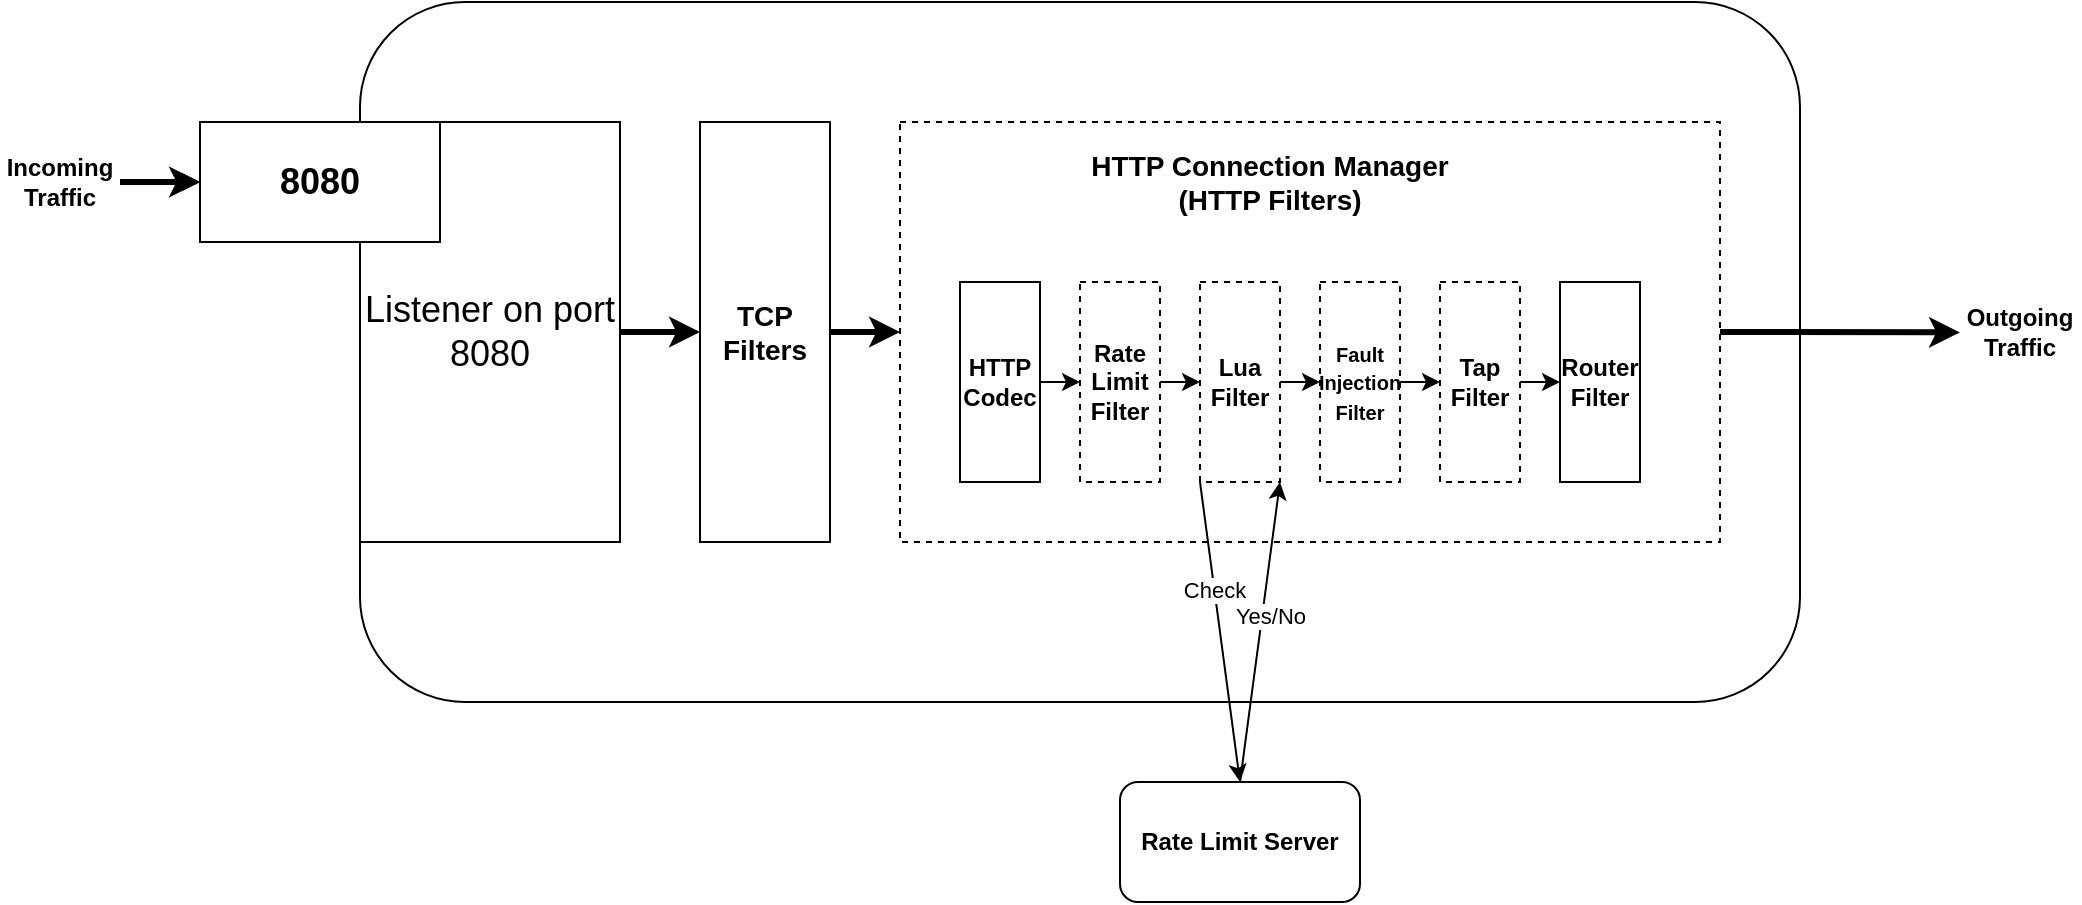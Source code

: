 <mxfile version="15.4.0" type="device"><diagram id="bQkY0UH1Z-KpwPB_kekh" name="Page-1"><mxGraphModel dx="946" dy="997" grid="1" gridSize="10" guides="1" tooltips="1" connect="1" arrows="1" fold="1" page="1" pageScale="1" pageWidth="850" pageHeight="1100" math="0" shadow="0"><root><mxCell id="0"/><mxCell id="1" parent="0"/><mxCell id="rFFmHe7Nd26SnUqFs7iP-1" value="" style="rounded=1;whiteSpace=wrap;html=1;" parent="1" vertex="1"><mxGeometry x="270" y="360" width="720" height="350" as="geometry"/></mxCell><mxCell id="rFFmHe7Nd26SnUqFs7iP-4" value="&lt;font style=&quot;font-size: 18px&quot;&gt;Listener on port 8080&lt;/font&gt;" style="rounded=0;whiteSpace=wrap;html=1;" parent="1" vertex="1"><mxGeometry x="270" y="420" width="130" height="210" as="geometry"/></mxCell><mxCell id="rFFmHe7Nd26SnUqFs7iP-32" style="edgeStyle=none;rounded=0;orthogonalLoop=1;jettySize=auto;html=1;exitX=0;exitY=0.5;exitDx=0;exitDy=0;startArrow=classic;startFill=1;endArrow=none;endFill=0;" parent="1" source="rFFmHe7Nd26SnUqFs7iP-3" edge="1"><mxGeometry relative="1" as="geometry"><mxPoint x="150" y="450" as="targetPoint"/></mxGeometry></mxCell><mxCell id="rFFmHe7Nd26SnUqFs7iP-3" value="&lt;font style=&quot;font-size: 18px&quot;&gt;&lt;b&gt;8080&lt;/b&gt;&lt;/font&gt;" style="rounded=0;whiteSpace=wrap;html=1;" parent="1" vertex="1"><mxGeometry x="190" y="420" width="120" height="60" as="geometry"/></mxCell><mxCell id="rFFmHe7Nd26SnUqFs7iP-16" value="" style="edgeStyle=orthogonalEdgeStyle;rounded=0;orthogonalLoop=1;jettySize=auto;html=1;startArrow=classic;startFill=1;endArrow=none;endFill=0;strokeWidth=3;" parent="1" source="rFFmHe7Nd26SnUqFs7iP-5" target="rFFmHe7Nd26SnUqFs7iP-4" edge="1"><mxGeometry relative="1" as="geometry"/></mxCell><mxCell id="rFFmHe7Nd26SnUqFs7iP-30" value="" style="edgeStyle=none;rounded=0;orthogonalLoop=1;jettySize=auto;html=1;startArrow=none;startFill=0;endArrow=classic;endFill=1;strokeWidth=3;" parent="1" source="rFFmHe7Nd26SnUqFs7iP-5" target="rFFmHe7Nd26SnUqFs7iP-6" edge="1"><mxGeometry relative="1" as="geometry"/></mxCell><mxCell id="rFFmHe7Nd26SnUqFs7iP-5" value="&lt;span style=&quot;font-size: 14px&quot;&gt;&lt;b&gt;TCP Filters&lt;/b&gt;&lt;/span&gt;" style="rounded=0;whiteSpace=wrap;html=1;" parent="1" vertex="1"><mxGeometry x="440" y="420" width="65" height="210" as="geometry"/></mxCell><mxCell id="rFFmHe7Nd26SnUqFs7iP-31" style="edgeStyle=none;rounded=0;orthogonalLoop=1;jettySize=auto;html=1;exitX=1;exitY=0.5;exitDx=0;exitDy=0;startArrow=none;startFill=0;endArrow=classic;endFill=1;strokeWidth=3;" parent="1" source="rFFmHe7Nd26SnUqFs7iP-6" edge="1"><mxGeometry relative="1" as="geometry"><mxPoint x="1070" y="525.2" as="targetPoint"/></mxGeometry></mxCell><mxCell id="rFFmHe7Nd26SnUqFs7iP-6" value="&lt;span style=&quot;font-size: 14px&quot;&gt;&lt;br&gt;&lt;/span&gt;" style="rounded=0;whiteSpace=wrap;html=1;dashed=1;" parent="1" vertex="1"><mxGeometry x="540" y="420" width="410" height="210" as="geometry"/></mxCell><mxCell id="rFFmHe7Nd26SnUqFs7iP-7" value="&lt;font style=&quot;font-size: 14px&quot;&gt;&lt;b&gt;HTTP Connection Manager (HTTP Filters)&lt;/b&gt;&lt;/font&gt;" style="text;html=1;strokeColor=none;fillColor=none;align=center;verticalAlign=middle;whiteSpace=wrap;rounded=0;" parent="1" vertex="1"><mxGeometry x="630" y="435" width="190" height="30" as="geometry"/></mxCell><mxCell id="rFFmHe7Nd26SnUqFs7iP-25" style="rounded=0;orthogonalLoop=1;jettySize=auto;html=1;exitX=1;exitY=0.5;exitDx=0;exitDy=0;startArrow=none;startFill=0;endArrow=classic;endFill=1;entryX=0;entryY=0.5;entryDx=0;entryDy=0;" parent="1" source="rFFmHe7Nd26SnUqFs7iP-8" target="rFFmHe7Nd26SnUqFs7iP-10" edge="1"><mxGeometry relative="1" as="geometry"/></mxCell><mxCell id="rFFmHe7Nd26SnUqFs7iP-8" value="&lt;b&gt;HTTP Codec&lt;/b&gt;" style="rounded=0;whiteSpace=wrap;html=1;" parent="1" vertex="1"><mxGeometry x="570" y="500" width="40" height="100" as="geometry"/></mxCell><mxCell id="rFFmHe7Nd26SnUqFs7iP-10" value="&lt;b&gt;Rate Limit Filter&lt;/b&gt;" style="rounded=0;whiteSpace=wrap;html=1;dashed=1;" parent="1" vertex="1"><mxGeometry x="630" y="500" width="40" height="100" as="geometry"/></mxCell><mxCell id="UWykgdmRlPTr9ef7EfRK-2" style="rounded=0;orthogonalLoop=1;jettySize=auto;html=1;exitX=0;exitY=1;exitDx=0;exitDy=0;entryX=0.5;entryY=0;entryDx=0;entryDy=0;" edge="1" parent="1" source="rFFmHe7Nd26SnUqFs7iP-11" target="UWykgdmRlPTr9ef7EfRK-1"><mxGeometry relative="1" as="geometry"/></mxCell><mxCell id="UWykgdmRlPTr9ef7EfRK-4" value="Check" style="edgeLabel;html=1;align=center;verticalAlign=middle;resizable=0;points=[];" vertex="1" connectable="0" parent="UWykgdmRlPTr9ef7EfRK-2"><mxGeometry x="-0.288" relative="1" as="geometry"><mxPoint as="offset"/></mxGeometry></mxCell><mxCell id="rFFmHe7Nd26SnUqFs7iP-11" value="&lt;b&gt;Lua Filter&lt;/b&gt;" style="rounded=0;whiteSpace=wrap;html=1;dashed=1;" parent="1" vertex="1"><mxGeometry x="690" y="500" width="40" height="100" as="geometry"/></mxCell><mxCell id="rFFmHe7Nd26SnUqFs7iP-12" value="&lt;font style=&quot;font-size: 10px&quot;&gt;&lt;b&gt;Fault Injection Filter&lt;/b&gt;&lt;/font&gt;" style="rounded=0;whiteSpace=wrap;html=1;dashed=1;" parent="1" vertex="1"><mxGeometry x="750" y="500" width="40" height="100" as="geometry"/></mxCell><mxCell id="rFFmHe7Nd26SnUqFs7iP-13" value="&lt;b&gt;Tap Filter&lt;/b&gt;" style="rounded=0;whiteSpace=wrap;html=1;dashed=1;" parent="1" vertex="1"><mxGeometry x="810" y="500" width="40" height="100" as="geometry"/></mxCell><mxCell id="rFFmHe7Nd26SnUqFs7iP-14" value="&lt;b&gt;Router Filter&lt;/b&gt;" style="rounded=0;whiteSpace=wrap;html=1;" parent="1" vertex="1"><mxGeometry x="870" y="500" width="40" height="100" as="geometry"/></mxCell><mxCell id="rFFmHe7Nd26SnUqFs7iP-26" style="rounded=0;orthogonalLoop=1;jettySize=auto;html=1;exitX=1;exitY=0.5;exitDx=0;exitDy=0;startArrow=none;startFill=0;endArrow=classic;endFill=1;entryX=0;entryY=0.5;entryDx=0;entryDy=0;" parent="1" edge="1"><mxGeometry relative="1" as="geometry"><mxPoint x="670" y="550" as="sourcePoint"/><mxPoint x="690" y="550" as="targetPoint"/></mxGeometry></mxCell><mxCell id="rFFmHe7Nd26SnUqFs7iP-27" style="rounded=0;orthogonalLoop=1;jettySize=auto;html=1;exitX=1;exitY=0.5;exitDx=0;exitDy=0;startArrow=none;startFill=0;endArrow=classic;endFill=1;entryX=0;entryY=0.5;entryDx=0;entryDy=0;" parent="1" edge="1"><mxGeometry relative="1" as="geometry"><mxPoint x="730" y="550" as="sourcePoint"/><mxPoint x="750" y="550" as="targetPoint"/></mxGeometry></mxCell><mxCell id="rFFmHe7Nd26SnUqFs7iP-28" style="rounded=0;orthogonalLoop=1;jettySize=auto;html=1;exitX=1;exitY=0.5;exitDx=0;exitDy=0;startArrow=none;startFill=0;endArrow=classic;endFill=1;entryX=0;entryY=0.5;entryDx=0;entryDy=0;" parent="1" edge="1"><mxGeometry relative="1" as="geometry"><mxPoint x="790" y="550" as="sourcePoint"/><mxPoint x="810" y="550" as="targetPoint"/></mxGeometry></mxCell><mxCell id="rFFmHe7Nd26SnUqFs7iP-29" style="rounded=0;orthogonalLoop=1;jettySize=auto;html=1;exitX=1;exitY=0.5;exitDx=0;exitDy=0;startArrow=none;startFill=0;endArrow=classic;endFill=1;entryX=0;entryY=0.5;entryDx=0;entryDy=0;" parent="1" edge="1"><mxGeometry relative="1" as="geometry"><mxPoint x="850" y="550" as="sourcePoint"/><mxPoint x="870" y="550" as="targetPoint"/></mxGeometry></mxCell><mxCell id="UWykgdmRlPTr9ef7EfRK-8" value="" style="edgeStyle=none;rounded=0;orthogonalLoop=1;jettySize=auto;html=1;strokeWidth=3;" edge="1" parent="1" source="rFFmHe7Nd26SnUqFs7iP-33" target="rFFmHe7Nd26SnUqFs7iP-3"><mxGeometry relative="1" as="geometry"/></mxCell><mxCell id="rFFmHe7Nd26SnUqFs7iP-33" value="&lt;b&gt;Incoming Traffic&lt;/b&gt;" style="text;html=1;strokeColor=none;fillColor=none;align=center;verticalAlign=middle;whiteSpace=wrap;rounded=0;dashed=1;" parent="1" vertex="1"><mxGeometry x="90" y="435" width="60" height="30" as="geometry"/></mxCell><mxCell id="rFFmHe7Nd26SnUqFs7iP-34" value="&lt;b&gt;Outgoing Traffic&lt;/b&gt;" style="text;html=1;strokeColor=none;fillColor=none;align=center;verticalAlign=middle;whiteSpace=wrap;rounded=0;dashed=1;" parent="1" vertex="1"><mxGeometry x="1070" y="510" width="60" height="30" as="geometry"/></mxCell><mxCell id="UWykgdmRlPTr9ef7EfRK-3" style="edgeStyle=none;rounded=0;orthogonalLoop=1;jettySize=auto;html=1;exitX=0.5;exitY=0;exitDx=0;exitDy=0;entryX=1;entryY=1;entryDx=0;entryDy=0;" edge="1" parent="1" source="UWykgdmRlPTr9ef7EfRK-1" target="rFFmHe7Nd26SnUqFs7iP-11"><mxGeometry relative="1" as="geometry"/></mxCell><mxCell id="UWykgdmRlPTr9ef7EfRK-5" value="Yes/No" style="edgeLabel;html=1;align=center;verticalAlign=middle;resizable=0;points=[];" vertex="1" connectable="0" parent="UWykgdmRlPTr9ef7EfRK-3"><mxGeometry x="0.265" y="-1" relative="1" as="geometry"><mxPoint x="1" y="11" as="offset"/></mxGeometry></mxCell><mxCell id="UWykgdmRlPTr9ef7EfRK-1" value="&lt;b&gt;Rate Limit Server&lt;/b&gt;" style="rounded=1;whiteSpace=wrap;html=1;" vertex="1" parent="1"><mxGeometry x="650" y="750" width="120" height="60" as="geometry"/></mxCell></root></mxGraphModel></diagram></mxfile>